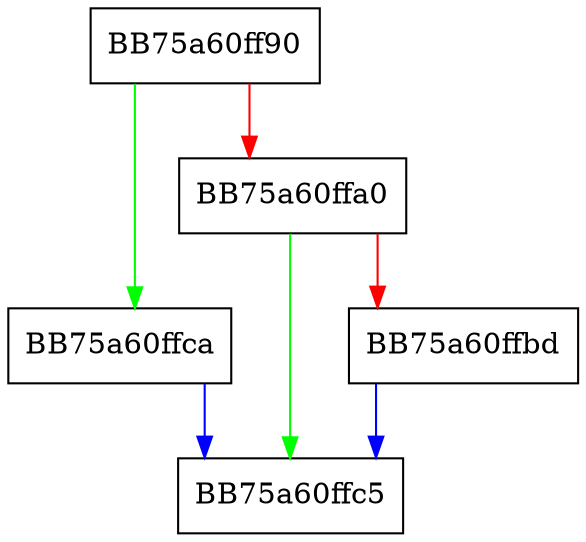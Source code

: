 digraph Read {
  node [shape="box"];
  graph [splines=ortho];
  BB75a60ff90 -> BB75a60ffca [color="green"];
  BB75a60ff90 -> BB75a60ffa0 [color="red"];
  BB75a60ffa0 -> BB75a60ffc5 [color="green"];
  BB75a60ffa0 -> BB75a60ffbd [color="red"];
  BB75a60ffbd -> BB75a60ffc5 [color="blue"];
  BB75a60ffca -> BB75a60ffc5 [color="blue"];
}